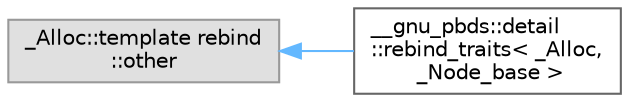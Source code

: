 digraph "Graphical Class Hierarchy"
{
 // LATEX_PDF_SIZE
  bgcolor="transparent";
  edge [fontname=Helvetica,fontsize=10,labelfontname=Helvetica,labelfontsize=10];
  node [fontname=Helvetica,fontsize=10,shape=box,height=0.2,width=0.4];
  rankdir="LR";
  Node0 [id="Node000000",label="_Alloc::template rebind\l::other",height=0.2,width=0.4,color="grey60", fillcolor="#E0E0E0", style="filled",tooltip=" "];
  Node0 -> Node1 [id="edge95_Node000000_Node000001",dir="back",color="steelblue1",style="solid",tooltip=" "];
  Node1 [id="Node000001",label="__gnu_pbds::detail\l::rebind_traits\< _Alloc,\l _Node_base \>",height=0.2,width=0.4,color="grey40", fillcolor="white", style="filled",URL="$struct____gnu__pbds_1_1detail_1_1rebind__traits.html",tooltip=" "];
}
